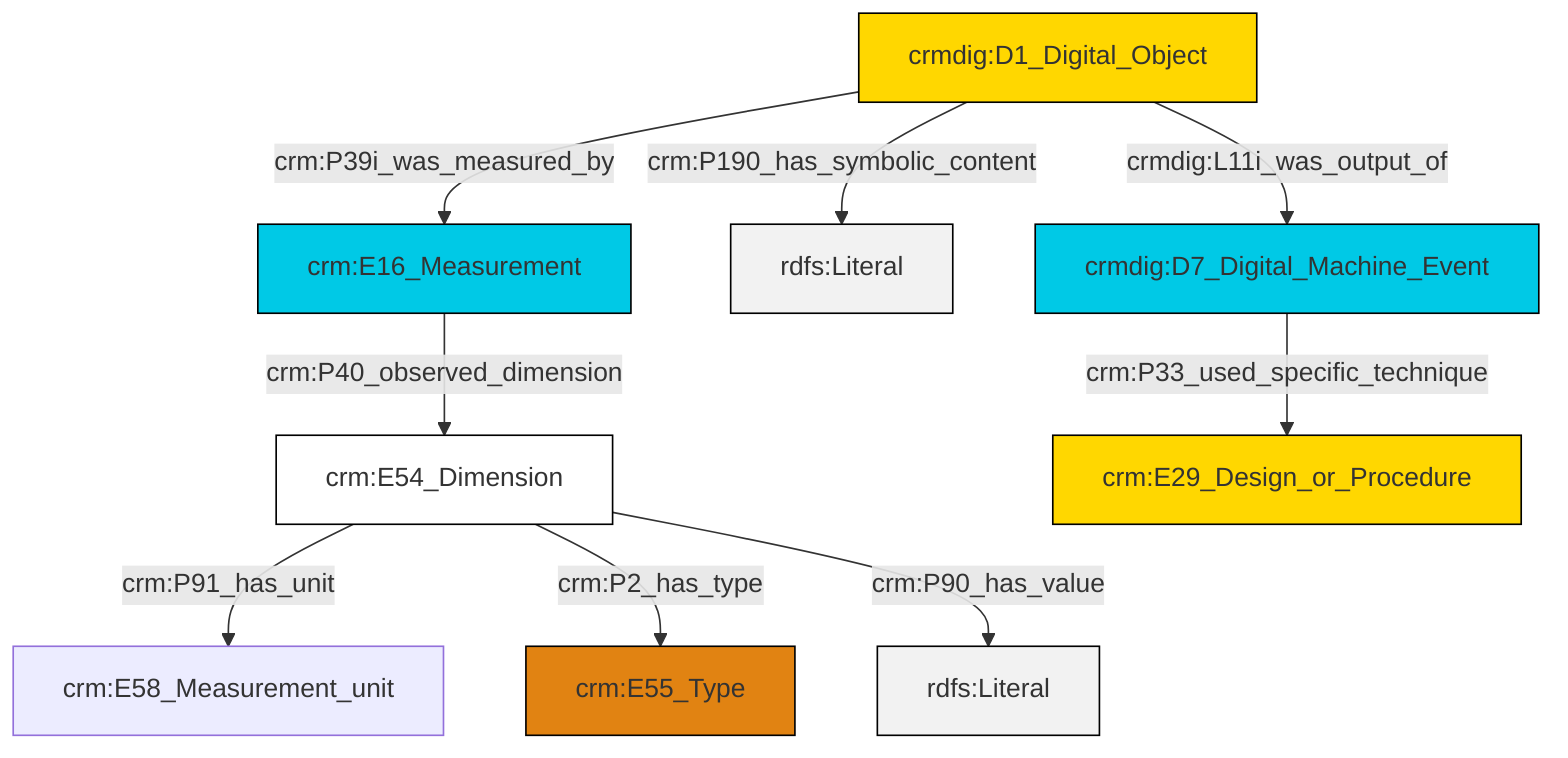 graph TD
classDef Literal fill:#f2f2f2,stroke:#000000;
classDef CRM_Entity fill:#FFFFFF,stroke:#000000;
classDef Temporal_Entity fill:#00C9E6, stroke:#000000;
classDef Type fill:#E18312, stroke:#000000;
classDef Time-Span fill:#2C9C91, stroke:#000000;
classDef Appellation fill:#FFEB7F, stroke:#000000;
classDef Place fill:#008836, stroke:#000000;
classDef Persistent_Item fill:#B266B2, stroke:#000000;
classDef Conceptual_Object fill:#FFD700, stroke:#000000;
classDef Physical_Thing fill:#D2B48C, stroke:#000000;
classDef Actor fill:#f58aad, stroke:#000000;
classDef PC_Classes fill:#4ce600, stroke:#000000;
classDef Multi fill:#cccccc,stroke:#000000;

4["crmdig:D1_Digital_Object"]:::Conceptual_Object -->|crmdig:L11i_was_output_of| 0["crmdig:D7_Digital_Machine_Event"]:::Temporal_Entity
4["crmdig:D1_Digital_Object"]:::Conceptual_Object -->|crm:P190_has_symbolic_content| 5[rdfs:Literal]:::Literal
6["crm:E54_Dimension"]:::CRM_Entity -->|crm:P91_has_unit| 2["crm:E58_Measurement_unit"]:::Default
8["crm:E16_Measurement"]:::Temporal_Entity -->|crm:P40_observed_dimension| 6["crm:E54_Dimension"]:::CRM_Entity
0["crmdig:D7_Digital_Machine_Event"]:::Temporal_Entity -->|crm:P33_used_specific_technique| 10["crm:E29_Design_or_Procedure"]:::Conceptual_Object
6["crm:E54_Dimension"]:::CRM_Entity -->|crm:P2_has_type| 11["crm:E55_Type"]:::Type
4["crmdig:D1_Digital_Object"]:::Conceptual_Object -->|crm:P39i_was_measured_by| 8["crm:E16_Measurement"]:::Temporal_Entity
6["crm:E54_Dimension"]:::CRM_Entity -->|crm:P90_has_value| 15[rdfs:Literal]:::Literal